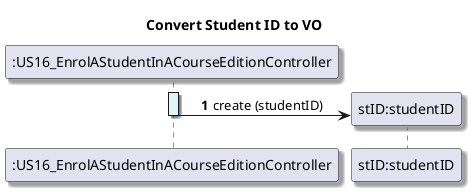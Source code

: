@startuml
title Convert Student ID to VO
autonumber
skinparam {
  ActivityPadding 2
  ActivityMargin 2
  BoxPadding 2
}
skinparam defaultTextAlignment center
skinparam shadowing true


activate ":US16_EnrolAStudentInACourseEditionController" #E1F5FE
create "stID:studentID"
":US16_EnrolAStudentInACourseEditionController" -> "stID:studentID": create (studentID)

deactivate ":US16_EnrolAStudentInACourseEditionController"
@enduml